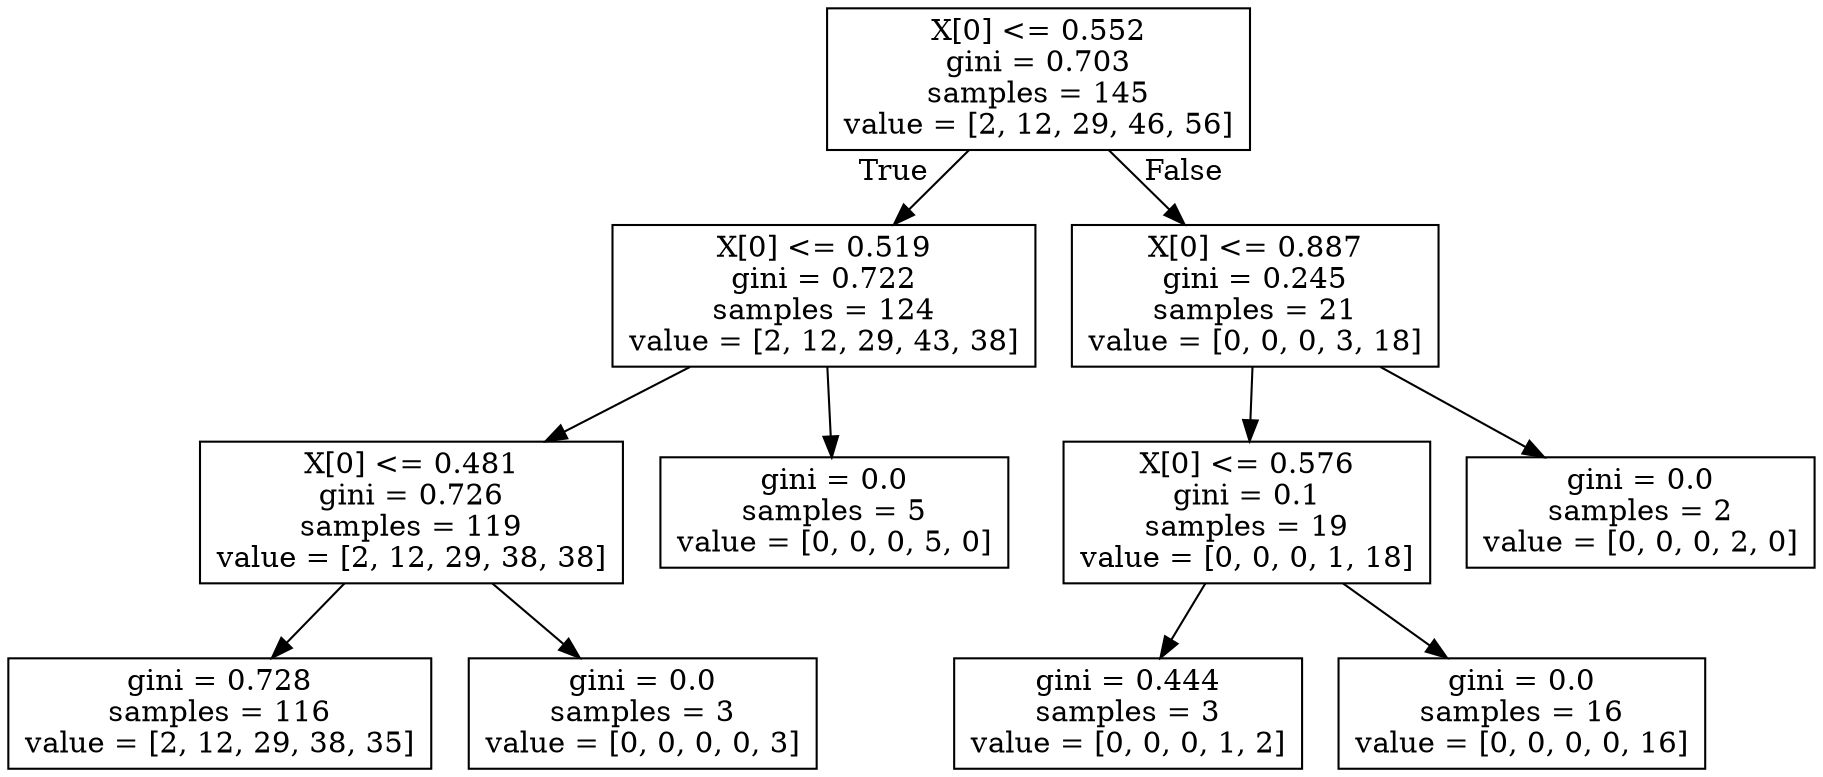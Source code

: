 digraph Tree {
node [shape=box] ;
0 [label="X[0] <= 0.552\ngini = 0.703\nsamples = 145\nvalue = [2, 12, 29, 46, 56]"] ;
1 [label="X[0] <= 0.519\ngini = 0.722\nsamples = 124\nvalue = [2, 12, 29, 43, 38]"] ;
0 -> 1 [labeldistance=2.5, labelangle=45, headlabel="True"] ;
2 [label="X[0] <= 0.481\ngini = 0.726\nsamples = 119\nvalue = [2, 12, 29, 38, 38]"] ;
1 -> 2 ;
3 [label="gini = 0.728\nsamples = 116\nvalue = [2, 12, 29, 38, 35]"] ;
2 -> 3 ;
4 [label="gini = 0.0\nsamples = 3\nvalue = [0, 0, 0, 0, 3]"] ;
2 -> 4 ;
5 [label="gini = 0.0\nsamples = 5\nvalue = [0, 0, 0, 5, 0]"] ;
1 -> 5 ;
6 [label="X[0] <= 0.887\ngini = 0.245\nsamples = 21\nvalue = [0, 0, 0, 3, 18]"] ;
0 -> 6 [labeldistance=2.5, labelangle=-45, headlabel="False"] ;
7 [label="X[0] <= 0.576\ngini = 0.1\nsamples = 19\nvalue = [0, 0, 0, 1, 18]"] ;
6 -> 7 ;
8 [label="gini = 0.444\nsamples = 3\nvalue = [0, 0, 0, 1, 2]"] ;
7 -> 8 ;
9 [label="gini = 0.0\nsamples = 16\nvalue = [0, 0, 0, 0, 16]"] ;
7 -> 9 ;
10 [label="gini = 0.0\nsamples = 2\nvalue = [0, 0, 0, 2, 0]"] ;
6 -> 10 ;
}